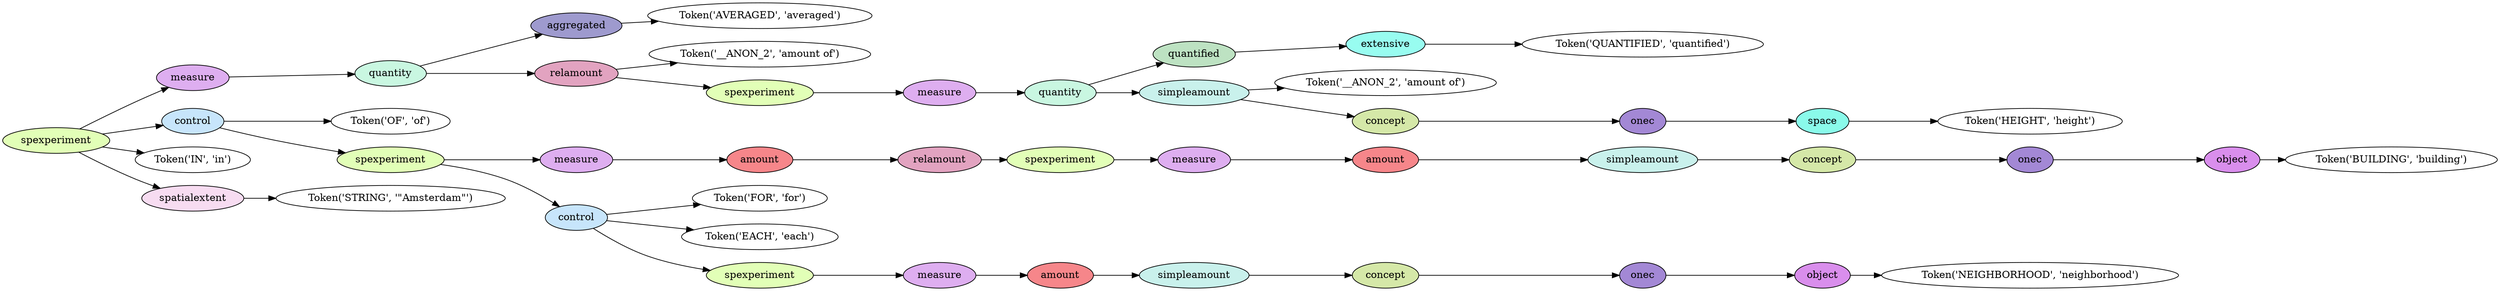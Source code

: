 digraph G {
rankdir=LR;
0 [label="Token('AVERAGED', 'averaged')"];
1 [fillcolor="#9e9ace", label=aggregated, style=filled];
1 -> 0;
2 [label="Token('__ANON_2', 'amount of')"];
3 [label="Token('QUANTIFIED', 'quantified')"];
4 [fillcolor="#98fcf0", label=extensive, style=filled];
4 -> 3;
5 [fillcolor="#bde2c2", label=quantified, style=filled];
5 -> 4;
6 [label="Token('__ANON_2', 'amount of')"];
7 [label="Token('HEIGHT', 'height')"];
8 [fillcolor="#8afaea", label=space, style=filled];
8 -> 7;
9 [fillcolor="#a388d5", label=onec, style=filled];
9 -> 8;
10 [fillcolor="#d5e8a8", label=concept, style=filled];
10 -> 9;
11 [fillcolor="#c9f1ec", label=simpleamount, style=filled];
11 -> 6;
11 -> 10;
12 [fillcolor="#c9f7e1", label=quantity, style=filled];
12 -> 5;
12 -> 11;
13 [fillcolor="#deaef0", label=measure, style=filled];
13 -> 12;
14 [fillcolor="#e2ffb7", label=spexperiment, style=filled];
14 -> 13;
15 [fillcolor="#e2a3c0", label=relamount, style=filled];
15 -> 2;
15 -> 14;
16 [fillcolor="#c9f7e1", label=quantity, style=filled];
16 -> 1;
16 -> 15;
17 [fillcolor="#deaef0", label=measure, style=filled];
17 -> 16;
18 [label="Token('OF', 'of')"];
19 [label="Token('BUILDING', 'building')"];
20 [fillcolor="#d98eec", label=object, style=filled];
20 -> 19;
21 [fillcolor="#a388d5", label=onec, style=filled];
21 -> 20;
22 [fillcolor="#d5e8a8", label=concept, style=filled];
22 -> 21;
23 [fillcolor="#c9f1ec", label=simpleamount, style=filled];
23 -> 22;
24 [fillcolor="#f6868a", label=amount, style=filled];
24 -> 23;
25 [fillcolor="#deaef0", label=measure, style=filled];
25 -> 24;
26 [fillcolor="#e2ffb7", label=spexperiment, style=filled];
26 -> 25;
27 [fillcolor="#e2a3c0", label=relamount, style=filled];
27 -> 26;
28 [fillcolor="#f6868a", label=amount, style=filled];
28 -> 27;
29 [fillcolor="#deaef0", label=measure, style=filled];
29 -> 28;
30 [label="Token('FOR', 'for')"];
31 [label="Token('EACH', 'each')"];
32 [label="Token('NEIGHBORHOOD', 'neighborhood')"];
33 [fillcolor="#d98eec", label=object, style=filled];
33 -> 32;
34 [fillcolor="#a388d5", label=onec, style=filled];
34 -> 33;
35 [fillcolor="#d5e8a8", label=concept, style=filled];
35 -> 34;
36 [fillcolor="#c9f1ec", label=simpleamount, style=filled];
36 -> 35;
37 [fillcolor="#f6868a", label=amount, style=filled];
37 -> 36;
38 [fillcolor="#deaef0", label=measure, style=filled];
38 -> 37;
39 [fillcolor="#e2ffb7", label=spexperiment, style=filled];
39 -> 38;
40 [fillcolor="#c7e5fb", label=control, style=filled];
40 -> 30;
40 -> 31;
40 -> 39;
41 [fillcolor="#e2ffb7", label=spexperiment, style=filled];
41 -> 29;
41 -> 40;
42 [fillcolor="#c7e5fb", label=control, style=filled];
42 -> 18;
42 -> 41;
43 [label="Token('IN', 'in')"];
44 [label="Token('STRING', '\"Amsterdam\"')"];
45 [fillcolor="#f7dcf1", label=spatialextent, style=filled];
45 -> 44;
46 [fillcolor="#e2ffb7", label=spexperiment, style=filled];
46 -> 17;
46 -> 42;
46 -> 43;
46 -> 45;
}

